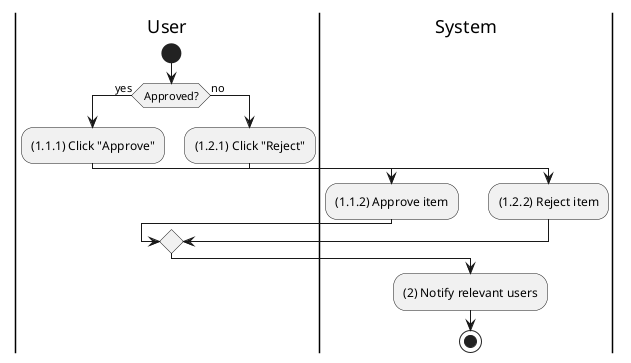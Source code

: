 @startuml purchase-requisition-approve
|u|User
|s|System

|u|
start

if (Approved?) then (yes)
    :(1.1.1) Click "Approve";
    |s|
    :(1.1.2) Approve item;
else (no)
    |u|
    :(1.2.1) Click "Reject";
    |s|
    :(1.2.2) Reject item;
endif

:(2) Notify relevant users;
stop
@enduml